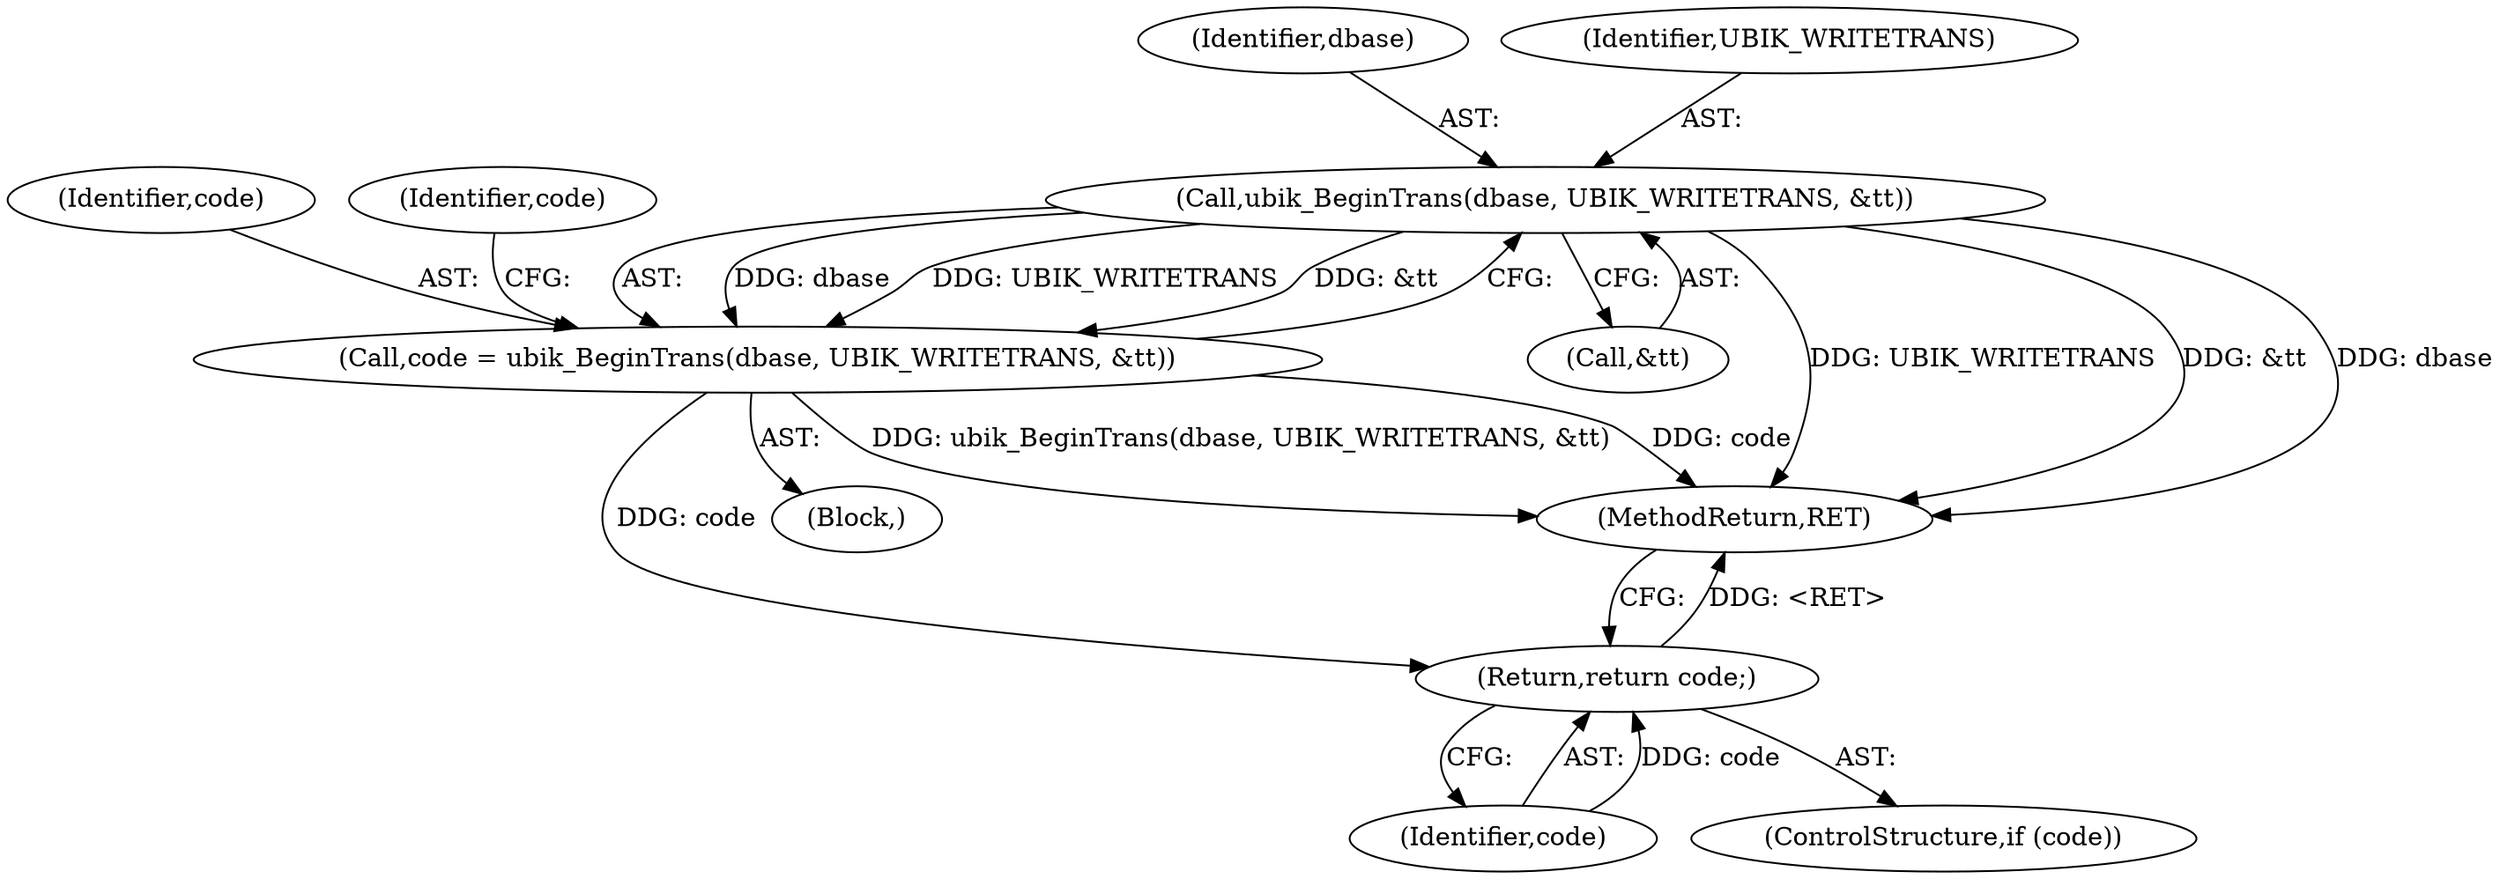 digraph "0_openafs_396240cf070a806b91fea81131d034e1399af1e0@pointer" {
"1000125" [label="(Call,ubik_BeginTrans(dbase, UBIK_WRITETRANS, &tt))"];
"1000123" [label="(Call,code = ubik_BeginTrans(dbase, UBIK_WRITETRANS, &tt))"];
"1000132" [label="(Return,return code;)"];
"1000124" [label="(Identifier,code)"];
"1000133" [label="(Identifier,code)"];
"1000126" [label="(Identifier,dbase)"];
"1000109" [label="(Block,)"];
"1000131" [label="(Identifier,code)"];
"1000125" [label="(Call,ubik_BeginTrans(dbase, UBIK_WRITETRANS, &tt))"];
"1000127" [label="(Identifier,UBIK_WRITETRANS)"];
"1000132" [label="(Return,return code;)"];
"1000128" [label="(Call,&tt)"];
"1000220" [label="(MethodReturn,RET)"];
"1000123" [label="(Call,code = ubik_BeginTrans(dbase, UBIK_WRITETRANS, &tt))"];
"1000130" [label="(ControlStructure,if (code))"];
"1000125" -> "1000123"  [label="AST: "];
"1000125" -> "1000128"  [label="CFG: "];
"1000126" -> "1000125"  [label="AST: "];
"1000127" -> "1000125"  [label="AST: "];
"1000128" -> "1000125"  [label="AST: "];
"1000123" -> "1000125"  [label="CFG: "];
"1000125" -> "1000220"  [label="DDG: UBIK_WRITETRANS"];
"1000125" -> "1000220"  [label="DDG: &tt"];
"1000125" -> "1000220"  [label="DDG: dbase"];
"1000125" -> "1000123"  [label="DDG: dbase"];
"1000125" -> "1000123"  [label="DDG: UBIK_WRITETRANS"];
"1000125" -> "1000123"  [label="DDG: &tt"];
"1000123" -> "1000109"  [label="AST: "];
"1000124" -> "1000123"  [label="AST: "];
"1000131" -> "1000123"  [label="CFG: "];
"1000123" -> "1000220"  [label="DDG: ubik_BeginTrans(dbase, UBIK_WRITETRANS, &tt)"];
"1000123" -> "1000220"  [label="DDG: code"];
"1000123" -> "1000132"  [label="DDG: code"];
"1000132" -> "1000130"  [label="AST: "];
"1000132" -> "1000133"  [label="CFG: "];
"1000133" -> "1000132"  [label="AST: "];
"1000220" -> "1000132"  [label="CFG: "];
"1000132" -> "1000220"  [label="DDG: <RET>"];
"1000133" -> "1000132"  [label="DDG: code"];
}
